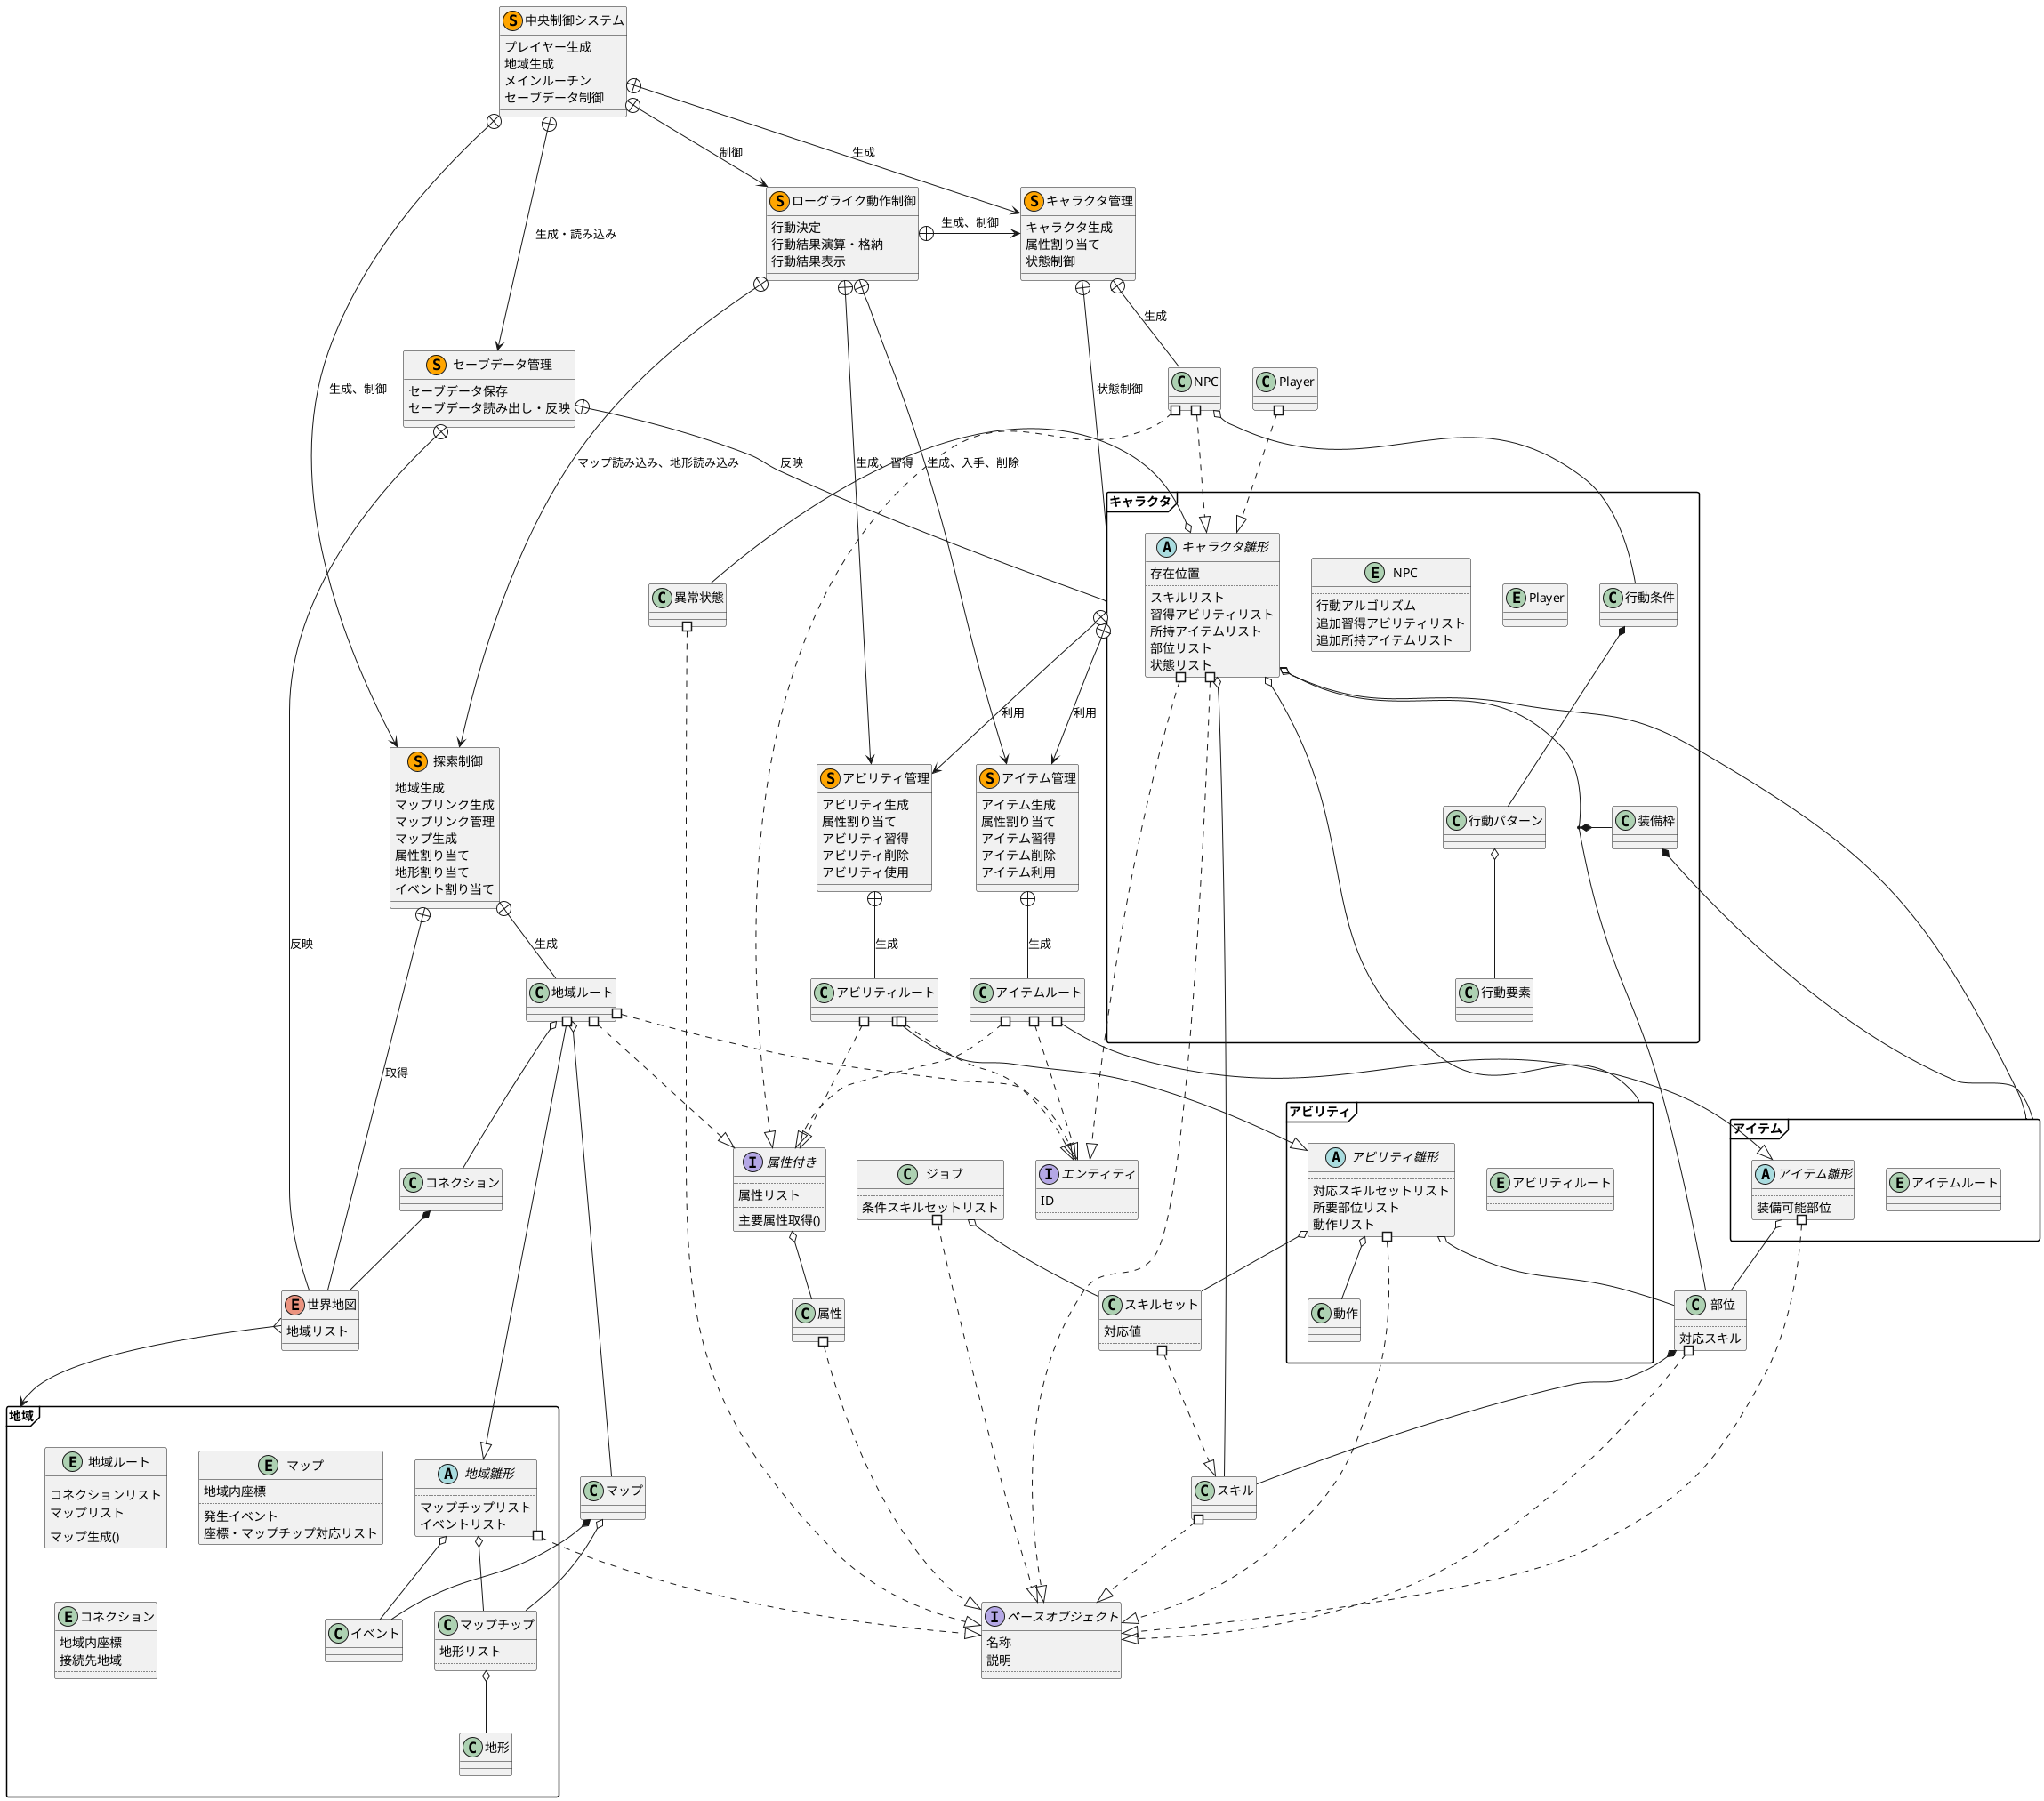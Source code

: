 @startuml 全体概要図

skinparam packageStyle Frame

interface ベースオブジェクト{
	名称
	説明
	..
}

class スキル
スキル #..^ ベースオブジェクト
class 異常状態
異常状態 #..^ ベースオブジェクト
class 部位{
	..
	対応スキル
}
部位 #..^ ベースオブジェクト
部位 *-- スキル
class スキルセット{
	対応値
	..
}
スキルセット #..^ スキル
class ジョブ{
	..
	条件スキルセットリスト
}
ジョブ #..^ ベースオブジェクト
ジョブ o-- スキルセット

interface エンティティ{
	ID
	..
}

class 属性
属性 #..^ ベースオブジェクト
interface 属性付き{
	..
	属性リスト
	..
	主要属性取得()
}
属性付き o-- 属性

namespace アビリティ{
	entity アビリティルート{
		..
	}
	abstract アビリティ雛形{
		..
		対応スキルセットリスト
		所要部位リスト
		動作リスト
	}

	.アビリティルート #--^ アビリティ雛形
	アビリティ雛形 #..^ .ベースオブジェクト
	アビリティ雛形 o-- .部位
	アビリティ雛形 o-- .スキルセット

	class 動作
	アビリティ雛形 o-- 動作
}
アビリティルート #..^ エンティティ
アビリティルート #..^ 属性付き

namespace アイテム{
	entity アイテムルート
	abstract アイテム雛形{
		..
		装備可能部位
	}

	.アイテムルート #--^ アイテム雛形
	アイテム雛形 #..^ .ベースオブジェクト
	アイテム雛形 o-- .部位
}
アイテムルート #..^ エンティティ
アイテムルート #..^ 属性付き

namespace 地域{
	entity 地域ルート{
		..
		コネクションリスト
		マップリスト
		..
		マップ生成()
	}
	abstract 地域雛形{
		..
		マップチップリスト
		イベントリスト
	}
	class マップチップ{
		地形リスト
		..
	}
	class 地形
	マップチップ o-- 地形
	class イベント
	entity マップ{
		地域内座標
		..
		発生イベント
		座標・マップチップ対応リスト
	}
	.マップ o-- マップチップ
	.マップ *-- イベント
	entity コネクション{
		地域内座標
		接続先地域
		..
	}

	.地域ルート #--^ 地域雛形
	地域雛形 #..^ .ベースオブジェクト
	地域雛形 o-- マップチップ
	地域雛形 o-- イベント
	.地域ルート o-- .マップ
	.地域ルート o-- .コネクション
}
地域ルート #..^ エンティティ
地域ルート #..^ 属性付き
.コネクション *-- 世界地図

namespace キャラクタ{
	abstract キャラクタ雛形{
		存在位置
		..
		スキルリスト
		習得アビリティリスト
		所持アイテムリスト
		部位リスト
		状態リスト
	}

	キャラクタ雛形 #..^ .ベースオブジェクト
	キャラクタ雛形 o-- .部位
	class 装備枠
	(キャラクタ雛形,.部位) *- 装備枠
	装備枠 *-- アイテム

	entity Player
	.Player #..^ キャラクタ雛形

	entity NPC{
		..
		行動アルゴリズム
		追加習得アビリティリスト
		追加所持アイテムリスト
	}
	.NPC #..^ .属性付き
	.NPC #..^ キャラクタ雛形

	class 行動条件
	class 行動パターン
	class 行動要素
	.NPC o-- 行動条件
	行動条件 *-- 行動パターン
	行動パターン o-- 行動要素
}
キャラクタ.キャラクタ雛形 #..^ エンティティ
キャラクタ.キャラクタ雛形 o- スキル
キャラクタ.キャラクタ雛形 o- アビリティ
キャラクタ.キャラクタ雛形 o- 異常状態
キャラクタ.キャラクタ雛形 o- アイテム

enum 世界地図{
	地域リスト
}

世界地図 }--> 地域

class 探索制御 <<(S,orange)>>{
	地域生成
	マップリンク生成
	マップリンク管理
	マップ生成
	属性割り当て
	地形割り当て
	イベント割り当て
}
探索制御 +-- .地域ルート : 生成
探索制御 +-- 世界地図 : 取得

class アビリティ管理 <<(S,orange)>>{
	アビリティ生成
	属性割り当て
	アビリティ習得
	アビリティ削除
	アビリティ使用
}
アビリティ管理 +-- アビリティルート : 生成

class アイテム管理 <<(S,orange)>>{
	アイテム生成
	属性割り当て
	アイテム習得
	アイテム削除
	アイテム利用
}
アイテム管理 +-- アイテムルート : 生成
キャラクタ +--> アイテム管理 : 利用
キャラクタ +--> アビリティ管理 : 利用

class キャラクタ管理 <<(S,orange)>>{
	キャラクタ生成
	属性割り当て
	状態制御
}
キャラクタ管理 +-- .NPC : 生成
キャラクタ管理 +-- キャラクタ : 状態制御

class ローグライク動作制御 <<(S,orange)>>{
	行動決定
	行動結果演算・格納
	行動結果表示
}
ローグライク動作制御 +-> キャラクタ管理 : 生成、制御
ローグライク動作制御 +--> アイテム管理 : 生成、入手、削除
ローグライク動作制御 +--> アビリティ管理 : 生成、習得
ローグライク動作制御 +--> 探索制御 : マップ読み込み、地形読み込み

class セーブデータ管理 <<(S,orange)>>{
	セーブデータ保存
	セーブデータ読み出し・反映
}
セーブデータ管理 +-- 世界地図 : 反映
セーブデータ管理 +-- キャラクタ : 反映

class 中央制御システム <<(S,orange)>>{
	プレイヤー生成
	地域生成
	メインルーチン
	セーブデータ制御
}
中央制御システム +--> 探索制御 : 生成、制御
中央制御システム +--> キャラクタ管理 : 生成
中央制御システム +--> ローグライク動作制御 : 制御
中央制御システム +--> セーブデータ管理 : 生成・読み込み


@enduml
